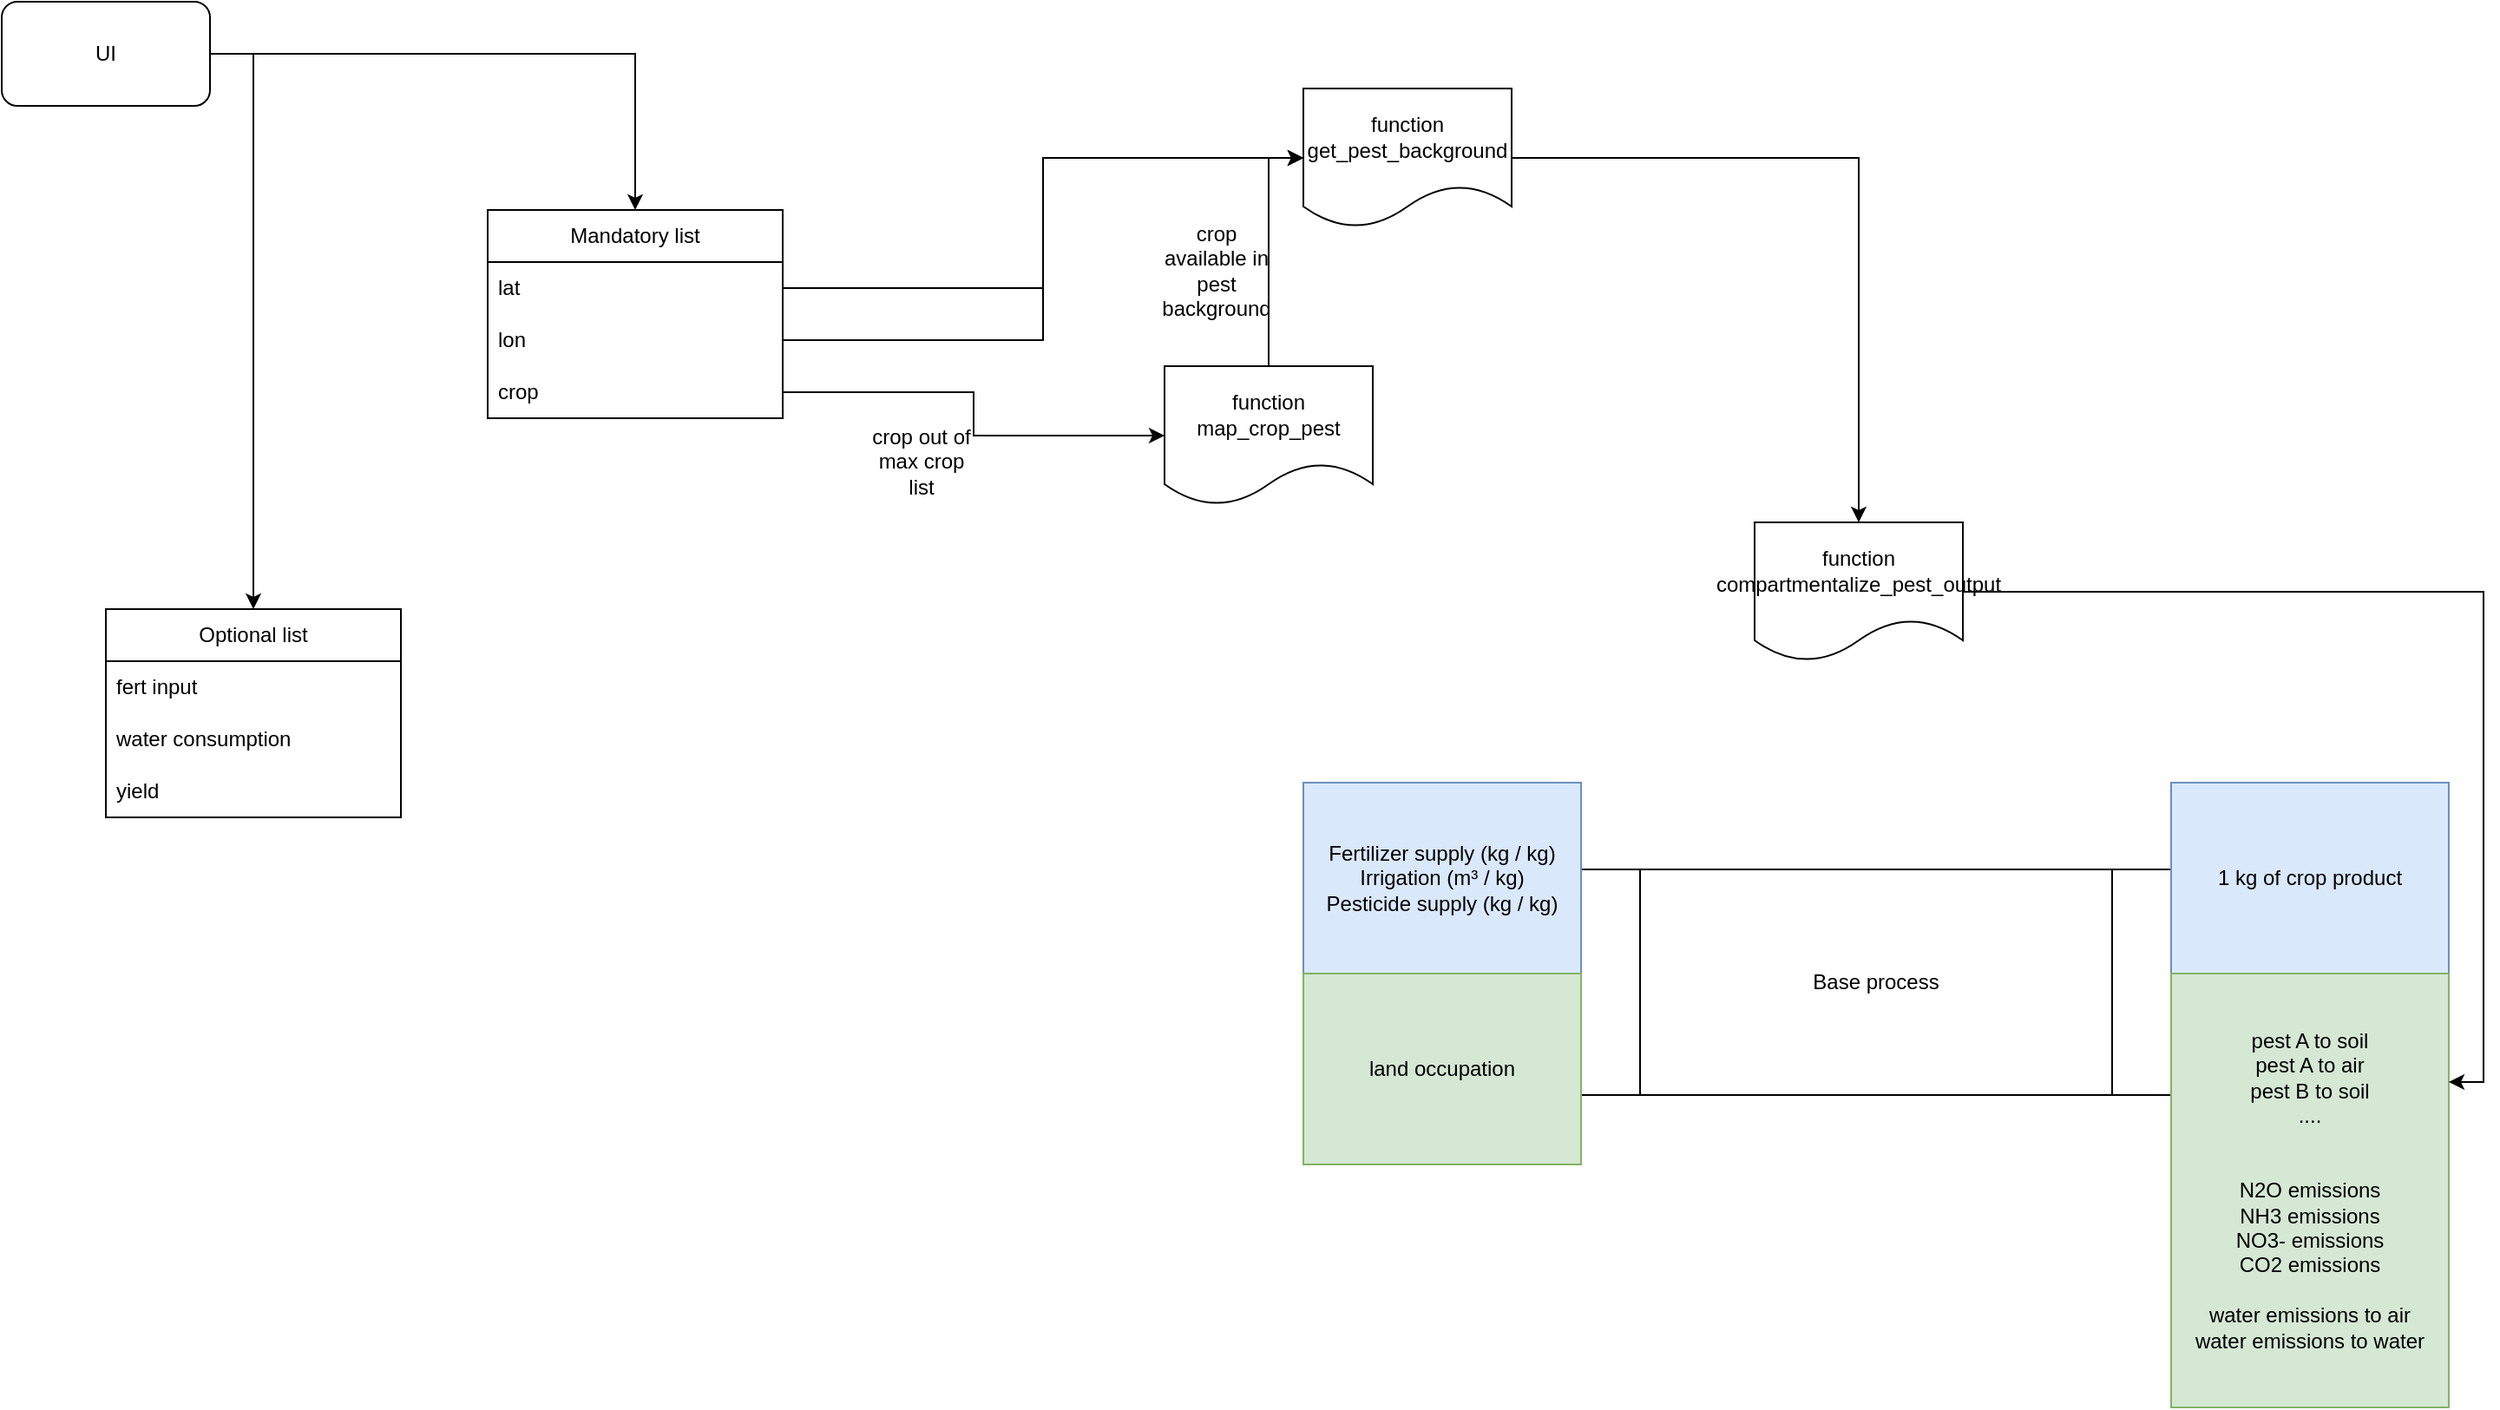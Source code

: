<mxfile version="24.4.6" type="github">
  <diagram name="Page-1" id="pc6PM3e2iaqK9xveRkoi">
    <mxGraphModel dx="2140" dy="1842" grid="1" gridSize="10" guides="1" tooltips="1" connect="1" arrows="1" fold="1" page="1" pageScale="1" pageWidth="827" pageHeight="1169" math="0" shadow="0">
      <root>
        <mxCell id="0" />
        <mxCell id="1" parent="0" />
        <mxCell id="SHC5wfu7n01j2c97J29x-1" value="Base process" style="shape=process;whiteSpace=wrap;html=1;backgroundOutline=1;" vertex="1" parent="1">
          <mxGeometry x="680" y="320" width="340" height="130" as="geometry" />
        </mxCell>
        <mxCell id="SHC5wfu7n01j2c97J29x-2" value="&lt;div&gt;Fertilizer supply (kg / kg)&lt;/div&gt;&lt;div&gt;Irrigation (m³ / kg)&lt;/div&gt;&lt;div&gt;Pesticide supply (kg / kg)&lt;br&gt;&lt;/div&gt;" style="rounded=0;whiteSpace=wrap;html=1;fillColor=#dae8fc;strokeColor=#6c8ebf;" vertex="1" parent="1">
          <mxGeometry x="520" y="270" width="160" height="110" as="geometry" />
        </mxCell>
        <mxCell id="SHC5wfu7n01j2c97J29x-3" value="&lt;div&gt;land occupation&lt;/div&gt;" style="rounded=0;whiteSpace=wrap;html=1;fillColor=#d5e8d4;strokeColor=#82b366;" vertex="1" parent="1">
          <mxGeometry x="520" y="380" width="160" height="110" as="geometry" />
        </mxCell>
        <mxCell id="SHC5wfu7n01j2c97J29x-4" value="1 kg of crop product" style="rounded=0;whiteSpace=wrap;html=1;fillColor=#dae8fc;strokeColor=#6c8ebf;" vertex="1" parent="1">
          <mxGeometry x="1020" y="270" width="160" height="110" as="geometry" />
        </mxCell>
        <mxCell id="SHC5wfu7n01j2c97J29x-5" value="&lt;div&gt;pest A to soil&lt;/div&gt;&lt;div&gt;pest A to air&lt;/div&gt;&lt;div&gt;pest B to soil&lt;/div&gt;&lt;div&gt;....&lt;/div&gt;&lt;div&gt;&lt;br&gt;&lt;/div&gt;&lt;div&gt;&lt;br&gt;&lt;/div&gt;&lt;div&gt;N2O emissions&lt;/div&gt;&lt;div&gt;NH3 emissions&lt;/div&gt;&lt;div&gt;NO3- emissions&lt;br&gt;&lt;/div&gt;&lt;div&gt;CO2 emissions&lt;/div&gt;&lt;div&gt;&lt;br&gt;&lt;/div&gt;&lt;div&gt;water emissions to air&lt;/div&gt;&lt;div&gt;water emissions to water&lt;br&gt;&lt;/div&gt;" style="rounded=0;whiteSpace=wrap;html=1;fillColor=#d5e8d4;strokeColor=#82b366;" vertex="1" parent="1">
          <mxGeometry x="1020" y="380" width="160" height="250" as="geometry" />
        </mxCell>
        <mxCell id="SHC5wfu7n01j2c97J29x-6" value="Mandatory list" style="swimlane;fontStyle=0;childLayout=stackLayout;horizontal=1;startSize=30;horizontalStack=0;resizeParent=1;resizeParentMax=0;resizeLast=0;collapsible=1;marginBottom=0;whiteSpace=wrap;html=1;" vertex="1" parent="1">
          <mxGeometry x="50" y="-60" width="170" height="120" as="geometry" />
        </mxCell>
        <mxCell id="SHC5wfu7n01j2c97J29x-7" value="lat" style="text;strokeColor=none;fillColor=none;align=left;verticalAlign=middle;spacingLeft=4;spacingRight=4;overflow=hidden;points=[[0,0.5],[1,0.5]];portConstraint=eastwest;rotatable=0;whiteSpace=wrap;html=1;" vertex="1" parent="SHC5wfu7n01j2c97J29x-6">
          <mxGeometry y="30" width="170" height="30" as="geometry" />
        </mxCell>
        <mxCell id="SHC5wfu7n01j2c97J29x-8" value="lon" style="text;strokeColor=none;fillColor=none;align=left;verticalAlign=middle;spacingLeft=4;spacingRight=4;overflow=hidden;points=[[0,0.5],[1,0.5]];portConstraint=eastwest;rotatable=0;whiteSpace=wrap;html=1;" vertex="1" parent="SHC5wfu7n01j2c97J29x-6">
          <mxGeometry y="60" width="170" height="30" as="geometry" />
        </mxCell>
        <mxCell id="SHC5wfu7n01j2c97J29x-9" value="crop" style="text;strokeColor=none;fillColor=none;align=left;verticalAlign=middle;spacingLeft=4;spacingRight=4;overflow=hidden;points=[[0,0.5],[1,0.5]];portConstraint=eastwest;rotatable=0;whiteSpace=wrap;html=1;" vertex="1" parent="SHC5wfu7n01j2c97J29x-6">
          <mxGeometry y="90" width="170" height="30" as="geometry" />
        </mxCell>
        <mxCell id="SHC5wfu7n01j2c97J29x-11" style="edgeStyle=orthogonalEdgeStyle;rounded=0;orthogonalLoop=1;jettySize=auto;html=1;entryX=0.5;entryY=0;entryDx=0;entryDy=0;" edge="1" parent="1" source="SHC5wfu7n01j2c97J29x-10" target="SHC5wfu7n01j2c97J29x-6">
          <mxGeometry relative="1" as="geometry" />
        </mxCell>
        <mxCell id="SHC5wfu7n01j2c97J29x-12" style="edgeStyle=orthogonalEdgeStyle;rounded=0;orthogonalLoop=1;jettySize=auto;html=1;exitX=1;exitY=0.5;exitDx=0;exitDy=0;entryX=0.5;entryY=0;entryDx=0;entryDy=0;" edge="1" parent="1" source="SHC5wfu7n01j2c97J29x-10" target="SHC5wfu7n01j2c97J29x-13">
          <mxGeometry relative="1" as="geometry">
            <mxPoint x="-50" y="120" as="targetPoint" />
          </mxGeometry>
        </mxCell>
        <mxCell id="SHC5wfu7n01j2c97J29x-10" value="UI" style="rounded=1;whiteSpace=wrap;html=1;" vertex="1" parent="1">
          <mxGeometry x="-230" y="-180" width="120" height="60" as="geometry" />
        </mxCell>
        <mxCell id="SHC5wfu7n01j2c97J29x-13" value="Optional list" style="swimlane;fontStyle=0;childLayout=stackLayout;horizontal=1;startSize=30;horizontalStack=0;resizeParent=1;resizeParentMax=0;resizeLast=0;collapsible=1;marginBottom=0;whiteSpace=wrap;html=1;" vertex="1" parent="1">
          <mxGeometry x="-170" y="170" width="170" height="120" as="geometry" />
        </mxCell>
        <mxCell id="SHC5wfu7n01j2c97J29x-14" value="fert input" style="text;strokeColor=none;fillColor=none;align=left;verticalAlign=middle;spacingLeft=4;spacingRight=4;overflow=hidden;points=[[0,0.5],[1,0.5]];portConstraint=eastwest;rotatable=0;whiteSpace=wrap;html=1;" vertex="1" parent="SHC5wfu7n01j2c97J29x-13">
          <mxGeometry y="30" width="170" height="30" as="geometry" />
        </mxCell>
        <mxCell id="SHC5wfu7n01j2c97J29x-15" value="water consumption" style="text;strokeColor=none;fillColor=none;align=left;verticalAlign=middle;spacingLeft=4;spacingRight=4;overflow=hidden;points=[[0,0.5],[1,0.5]];portConstraint=eastwest;rotatable=0;whiteSpace=wrap;html=1;" vertex="1" parent="SHC5wfu7n01j2c97J29x-13">
          <mxGeometry y="60" width="170" height="30" as="geometry" />
        </mxCell>
        <mxCell id="SHC5wfu7n01j2c97J29x-16" value="yield" style="text;strokeColor=none;fillColor=none;align=left;verticalAlign=middle;spacingLeft=4;spacingRight=4;overflow=hidden;points=[[0,0.5],[1,0.5]];portConstraint=eastwest;rotatable=0;whiteSpace=wrap;html=1;" vertex="1" parent="SHC5wfu7n01j2c97J29x-13">
          <mxGeometry y="90" width="170" height="30" as="geometry" />
        </mxCell>
        <mxCell id="SHC5wfu7n01j2c97J29x-37" style="edgeStyle=orthogonalEdgeStyle;rounded=0;orthogonalLoop=1;jettySize=auto;html=1;entryX=0.5;entryY=0;entryDx=0;entryDy=0;" edge="1" parent="1" source="SHC5wfu7n01j2c97J29x-24" target="SHC5wfu7n01j2c97J29x-38">
          <mxGeometry relative="1" as="geometry">
            <mxPoint x="840" y="150" as="targetPoint" />
          </mxGeometry>
        </mxCell>
        <mxCell id="SHC5wfu7n01j2c97J29x-24" value="function get_pest_background" style="shape=document;whiteSpace=wrap;html=1;boundedLbl=1;fontStyle=0;startSize=30;" vertex="1" parent="1">
          <mxGeometry x="520" y="-130" width="120" height="80" as="geometry" />
        </mxCell>
        <mxCell id="SHC5wfu7n01j2c97J29x-27" style="edgeStyle=orthogonalEdgeStyle;rounded=0;orthogonalLoop=1;jettySize=auto;html=1;exitX=1;exitY=0.5;exitDx=0;exitDy=0;entryX=0;entryY=0.5;entryDx=0;entryDy=0;" edge="1" parent="1" source="SHC5wfu7n01j2c97J29x-7" target="SHC5wfu7n01j2c97J29x-24">
          <mxGeometry relative="1" as="geometry" />
        </mxCell>
        <mxCell id="SHC5wfu7n01j2c97J29x-28" style="edgeStyle=orthogonalEdgeStyle;rounded=0;orthogonalLoop=1;jettySize=auto;html=1;exitX=1;exitY=0.5;exitDx=0;exitDy=0;entryX=0;entryY=0.5;entryDx=0;entryDy=0;" edge="1" parent="1" source="SHC5wfu7n01j2c97J29x-8" target="SHC5wfu7n01j2c97J29x-24">
          <mxGeometry relative="1" as="geometry">
            <mxPoint x="330" as="targetPoint" />
          </mxGeometry>
        </mxCell>
        <mxCell id="SHC5wfu7n01j2c97J29x-34" style="edgeStyle=orthogonalEdgeStyle;rounded=0;orthogonalLoop=1;jettySize=auto;html=1;entryX=0;entryY=0.5;entryDx=0;entryDy=0;" edge="1" parent="1" source="SHC5wfu7n01j2c97J29x-30" target="SHC5wfu7n01j2c97J29x-24">
          <mxGeometry relative="1" as="geometry" />
        </mxCell>
        <mxCell id="SHC5wfu7n01j2c97J29x-30" value="function map_crop_pest" style="shape=document;whiteSpace=wrap;html=1;boundedLbl=1;fontStyle=0;startSize=30;" vertex="1" parent="1">
          <mxGeometry x="440" y="30" width="120" height="80" as="geometry" />
        </mxCell>
        <mxCell id="SHC5wfu7n01j2c97J29x-33" style="edgeStyle=orthogonalEdgeStyle;rounded=0;orthogonalLoop=1;jettySize=auto;html=1;entryX=0;entryY=0.5;entryDx=0;entryDy=0;" edge="1" parent="1" source="SHC5wfu7n01j2c97J29x-9" target="SHC5wfu7n01j2c97J29x-30">
          <mxGeometry relative="1" as="geometry" />
        </mxCell>
        <mxCell id="SHC5wfu7n01j2c97J29x-35" value="crop out of max crop list" style="text;html=1;align=center;verticalAlign=middle;whiteSpace=wrap;rounded=0;" vertex="1" parent="1">
          <mxGeometry x="270" y="70" width="60" height="30" as="geometry" />
        </mxCell>
        <mxCell id="SHC5wfu7n01j2c97J29x-36" value="crop available in pest background" style="text;html=1;align=center;verticalAlign=middle;whiteSpace=wrap;rounded=0;" vertex="1" parent="1">
          <mxGeometry x="440" y="-40" width="60" height="30" as="geometry" />
        </mxCell>
        <mxCell id="SHC5wfu7n01j2c97J29x-39" style="edgeStyle=orthogonalEdgeStyle;rounded=0;orthogonalLoop=1;jettySize=auto;html=1;entryX=1;entryY=0.25;entryDx=0;entryDy=0;" edge="1" parent="1" source="SHC5wfu7n01j2c97J29x-38" target="SHC5wfu7n01j2c97J29x-5">
          <mxGeometry relative="1" as="geometry" />
        </mxCell>
        <mxCell id="SHC5wfu7n01j2c97J29x-38" value="function compartmentalize_pest_output" style="shape=document;whiteSpace=wrap;html=1;boundedLbl=1;fontStyle=0;startSize=30;" vertex="1" parent="1">
          <mxGeometry x="780" y="120" width="120" height="80" as="geometry" />
        </mxCell>
      </root>
    </mxGraphModel>
  </diagram>
</mxfile>
